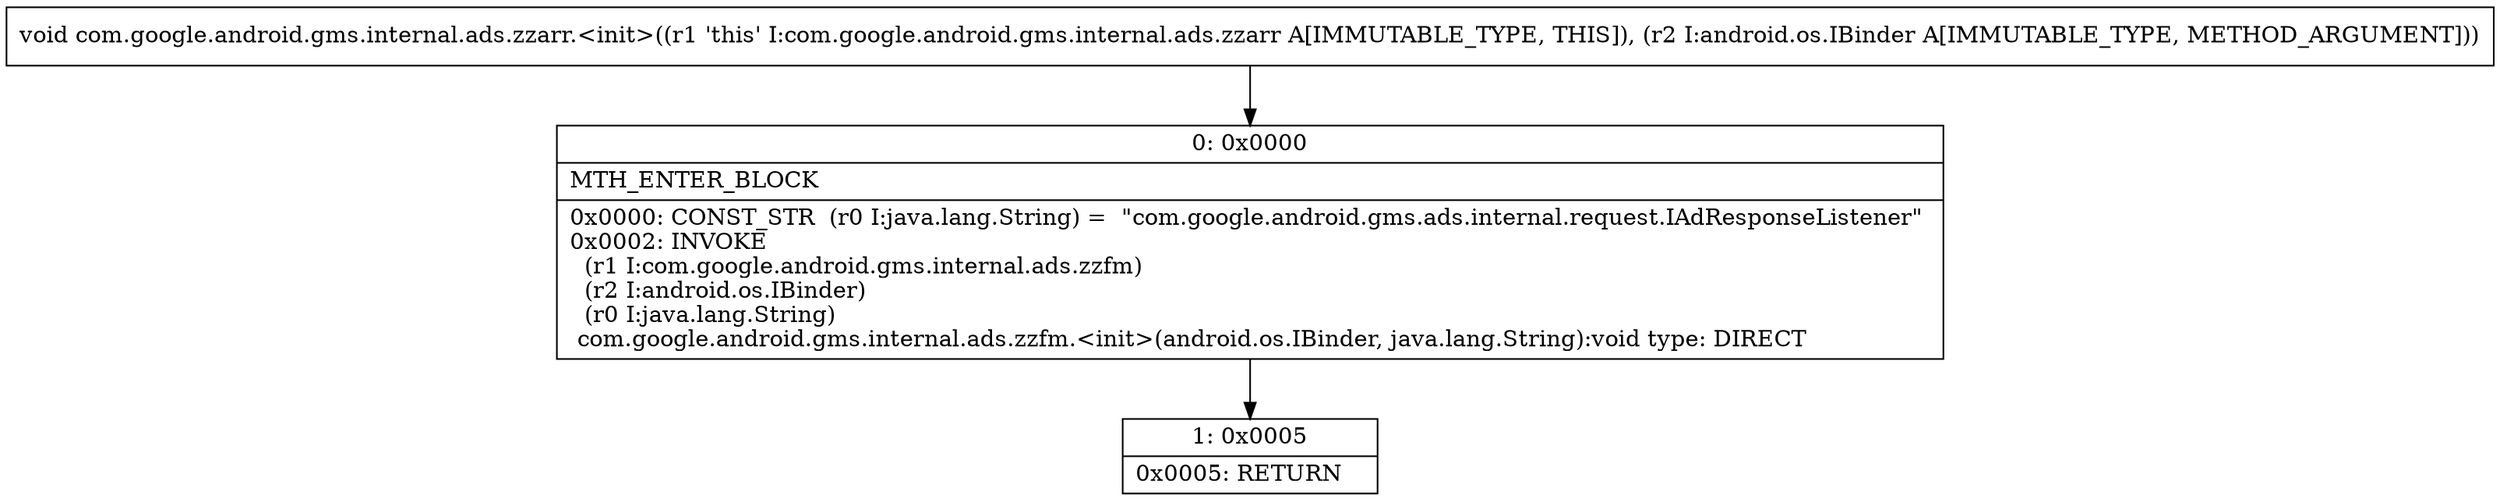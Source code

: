 digraph "CFG forcom.google.android.gms.internal.ads.zzarr.\<init\>(Landroid\/os\/IBinder;)V" {
Node_0 [shape=record,label="{0\:\ 0x0000|MTH_ENTER_BLOCK\l|0x0000: CONST_STR  (r0 I:java.lang.String) =  \"com.google.android.gms.ads.internal.request.IAdResponseListener\" \l0x0002: INVOKE  \l  (r1 I:com.google.android.gms.internal.ads.zzfm)\l  (r2 I:android.os.IBinder)\l  (r0 I:java.lang.String)\l com.google.android.gms.internal.ads.zzfm.\<init\>(android.os.IBinder, java.lang.String):void type: DIRECT \l}"];
Node_1 [shape=record,label="{1\:\ 0x0005|0x0005: RETURN   \l}"];
MethodNode[shape=record,label="{void com.google.android.gms.internal.ads.zzarr.\<init\>((r1 'this' I:com.google.android.gms.internal.ads.zzarr A[IMMUTABLE_TYPE, THIS]), (r2 I:android.os.IBinder A[IMMUTABLE_TYPE, METHOD_ARGUMENT])) }"];
MethodNode -> Node_0;
Node_0 -> Node_1;
}

